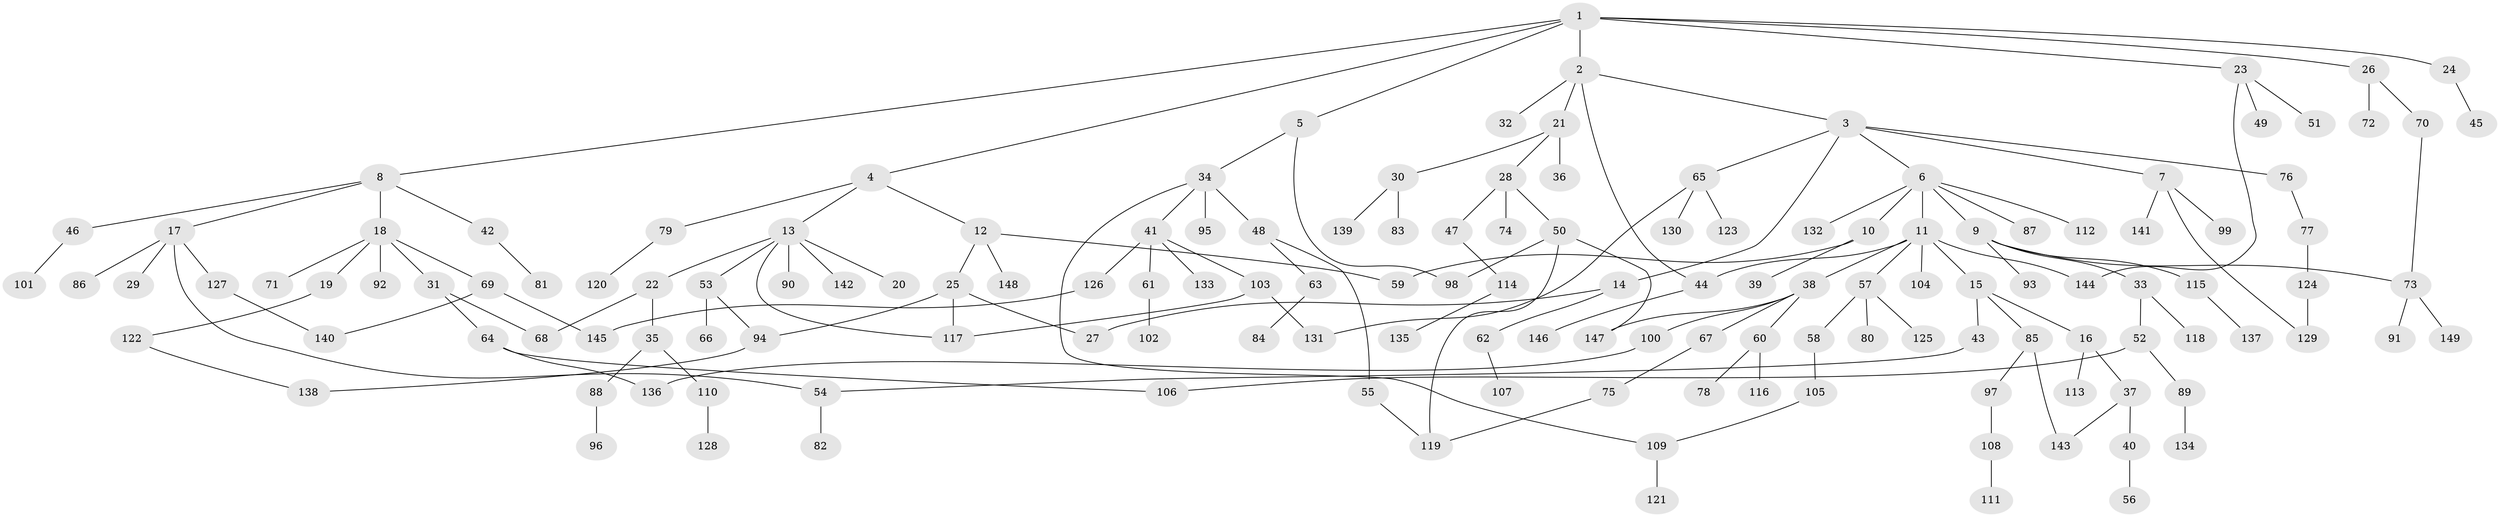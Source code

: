 // Generated by graph-tools (version 1.1) at 2025/49/03/09/25 03:49:21]
// undirected, 149 vertices, 171 edges
graph export_dot {
graph [start="1"]
  node [color=gray90,style=filled];
  1;
  2;
  3;
  4;
  5;
  6;
  7;
  8;
  9;
  10;
  11;
  12;
  13;
  14;
  15;
  16;
  17;
  18;
  19;
  20;
  21;
  22;
  23;
  24;
  25;
  26;
  27;
  28;
  29;
  30;
  31;
  32;
  33;
  34;
  35;
  36;
  37;
  38;
  39;
  40;
  41;
  42;
  43;
  44;
  45;
  46;
  47;
  48;
  49;
  50;
  51;
  52;
  53;
  54;
  55;
  56;
  57;
  58;
  59;
  60;
  61;
  62;
  63;
  64;
  65;
  66;
  67;
  68;
  69;
  70;
  71;
  72;
  73;
  74;
  75;
  76;
  77;
  78;
  79;
  80;
  81;
  82;
  83;
  84;
  85;
  86;
  87;
  88;
  89;
  90;
  91;
  92;
  93;
  94;
  95;
  96;
  97;
  98;
  99;
  100;
  101;
  102;
  103;
  104;
  105;
  106;
  107;
  108;
  109;
  110;
  111;
  112;
  113;
  114;
  115;
  116;
  117;
  118;
  119;
  120;
  121;
  122;
  123;
  124;
  125;
  126;
  127;
  128;
  129;
  130;
  131;
  132;
  133;
  134;
  135;
  136;
  137;
  138;
  139;
  140;
  141;
  142;
  143;
  144;
  145;
  146;
  147;
  148;
  149;
  1 -- 2;
  1 -- 4;
  1 -- 5;
  1 -- 8;
  1 -- 23;
  1 -- 24;
  1 -- 26;
  2 -- 3;
  2 -- 21;
  2 -- 32;
  2 -- 44;
  3 -- 6;
  3 -- 7;
  3 -- 14;
  3 -- 65;
  3 -- 76;
  4 -- 12;
  4 -- 13;
  4 -- 79;
  5 -- 34;
  5 -- 98;
  6 -- 9;
  6 -- 10;
  6 -- 11;
  6 -- 87;
  6 -- 112;
  6 -- 132;
  7 -- 99;
  7 -- 141;
  7 -- 129;
  8 -- 17;
  8 -- 18;
  8 -- 42;
  8 -- 46;
  9 -- 33;
  9 -- 73;
  9 -- 93;
  9 -- 115;
  10 -- 39;
  10 -- 59;
  11 -- 15;
  11 -- 38;
  11 -- 44;
  11 -- 57;
  11 -- 104;
  11 -- 144;
  12 -- 25;
  12 -- 148;
  12 -- 59;
  13 -- 20;
  13 -- 22;
  13 -- 53;
  13 -- 90;
  13 -- 142;
  13 -- 117;
  14 -- 27;
  14 -- 62;
  15 -- 16;
  15 -- 43;
  15 -- 85;
  16 -- 37;
  16 -- 113;
  17 -- 29;
  17 -- 54;
  17 -- 86;
  17 -- 127;
  18 -- 19;
  18 -- 31;
  18 -- 69;
  18 -- 71;
  18 -- 92;
  19 -- 122;
  21 -- 28;
  21 -- 30;
  21 -- 36;
  22 -- 35;
  22 -- 68;
  23 -- 49;
  23 -- 51;
  23 -- 144;
  24 -- 45;
  25 -- 94;
  25 -- 117;
  25 -- 27;
  26 -- 70;
  26 -- 72;
  28 -- 47;
  28 -- 50;
  28 -- 74;
  30 -- 83;
  30 -- 139;
  31 -- 64;
  31 -- 68;
  33 -- 52;
  33 -- 118;
  34 -- 41;
  34 -- 48;
  34 -- 95;
  34 -- 109;
  35 -- 88;
  35 -- 110;
  37 -- 40;
  37 -- 143;
  38 -- 60;
  38 -- 67;
  38 -- 100;
  38 -- 147;
  40 -- 56;
  41 -- 61;
  41 -- 103;
  41 -- 126;
  41 -- 133;
  42 -- 81;
  43 -- 54;
  44 -- 146;
  46 -- 101;
  47 -- 114;
  48 -- 55;
  48 -- 63;
  50 -- 98;
  50 -- 119;
  50 -- 147;
  52 -- 89;
  52 -- 106;
  53 -- 66;
  53 -- 94;
  54 -- 82;
  55 -- 119;
  57 -- 58;
  57 -- 80;
  57 -- 125;
  58 -- 105;
  60 -- 78;
  60 -- 116;
  61 -- 102;
  62 -- 107;
  63 -- 84;
  64 -- 106;
  64 -- 136;
  65 -- 123;
  65 -- 130;
  65 -- 131;
  67 -- 75;
  69 -- 140;
  69 -- 145;
  70 -- 73;
  73 -- 91;
  73 -- 149;
  75 -- 119;
  76 -- 77;
  77 -- 124;
  79 -- 120;
  85 -- 97;
  85 -- 143;
  88 -- 96;
  89 -- 134;
  94 -- 138;
  97 -- 108;
  100 -- 136;
  103 -- 131;
  103 -- 117;
  105 -- 109;
  108 -- 111;
  109 -- 121;
  110 -- 128;
  114 -- 135;
  115 -- 137;
  122 -- 138;
  124 -- 129;
  126 -- 145;
  127 -- 140;
}
